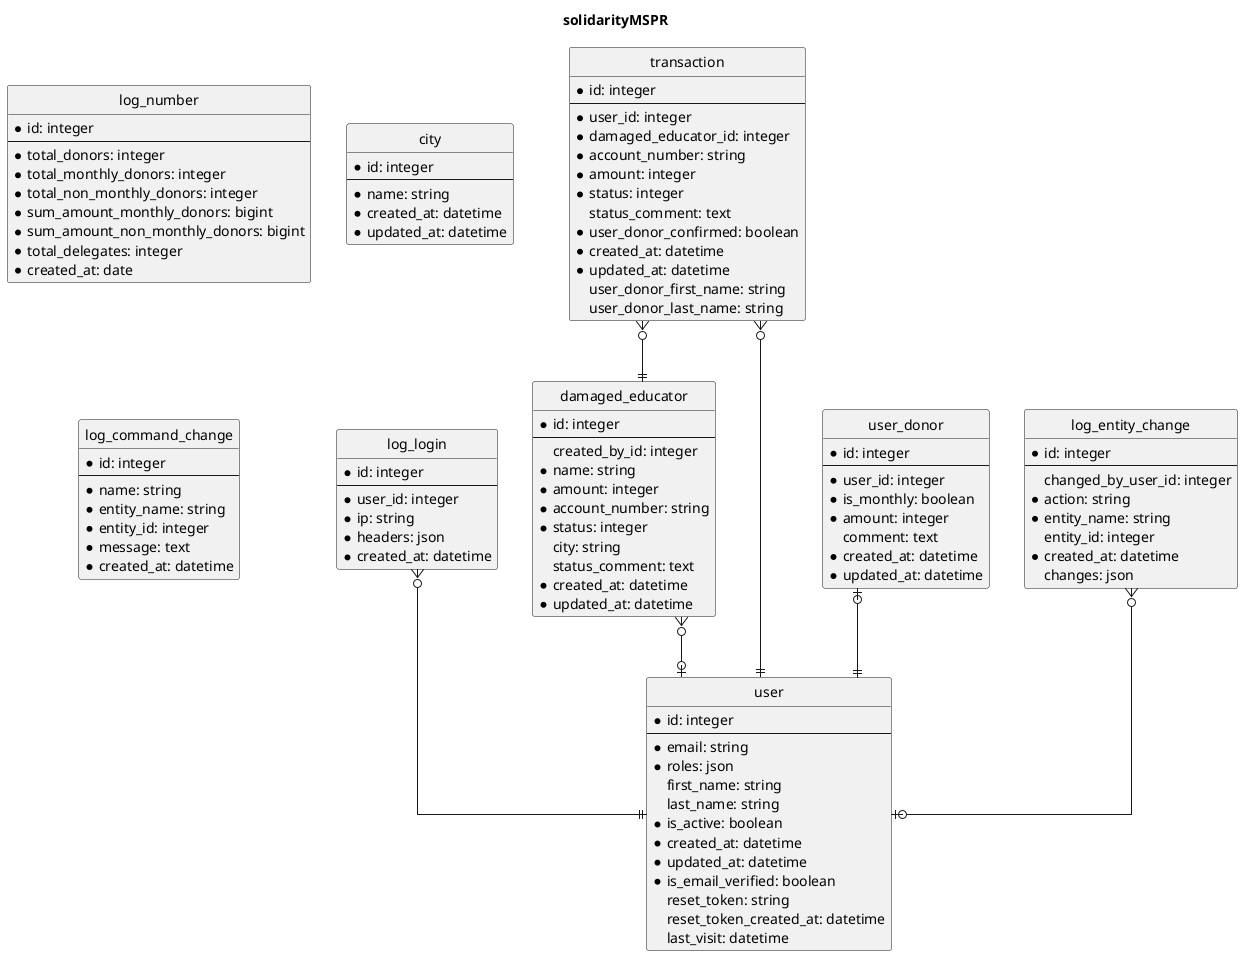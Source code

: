 @startuml
hide empty members
hide circle
skinparam MinClassWidth 150
skinparam LineType Ortho
title solidarityMSPR
!theme _none_
entity log_number {
* id: integer
--
* total_donors: integer
* total_monthly_donors: integer
* total_non_monthly_donors: integer
* sum_amount_monthly_donors: bigint
* sum_amount_non_monthly_donors: bigint
* total_delegates: integer
* created_at: date
}
entity log_login {
* id: integer
--
* user_id: integer
* ip: string
* headers: json
* created_at: datetime
}
entity damaged_educator {
* id: integer
--
 created_by_id: integer
* name: string
* amount: integer
* account_number: string
* status: integer
 city: string
 status_comment: text
* created_at: datetime
* updated_at: datetime
}
entity city {
* id: integer
--
* name: string
* created_at: datetime
* updated_at: datetime
}
entity transaction {
* id: integer
--
* user_id: integer
* damaged_educator_id: integer
* account_number: string
* amount: integer
* status: integer
 status_comment: text
* user_donor_confirmed: boolean
* created_at: datetime
* updated_at: datetime
 user_donor_first_name: string
 user_donor_last_name: string
}
entity user_donor {
* id: integer
--
* user_id: integer
* is_monthly: boolean
* amount: integer
 comment: text
* created_at: datetime
* updated_at: datetime
}
entity log_entity_change {
* id: integer
--
 changed_by_user_id: integer
* action: string
* entity_name: string
 entity_id: integer
* created_at: datetime
 changes: json
}
entity log_command_change {
* id: integer
--
* name: string
* entity_name: string
* entity_id: integer
* message: text
* created_at: datetime
}
entity user {
* id: integer
--
* email: string
* roles: json
 first_name: string
 last_name: string
* is_active: boolean
* created_at: datetime
* updated_at: datetime
* is_email_verified: boolean
 reset_token: string
 reset_token_created_at: datetime
 last_visit: datetime
}
log_login }o--|| user
damaged_educator }o--o| user
transaction }o--|| damaged_educator
transaction }o--|| user
user_donor |o--|| user
log_entity_change }o--o| user
@enduml

